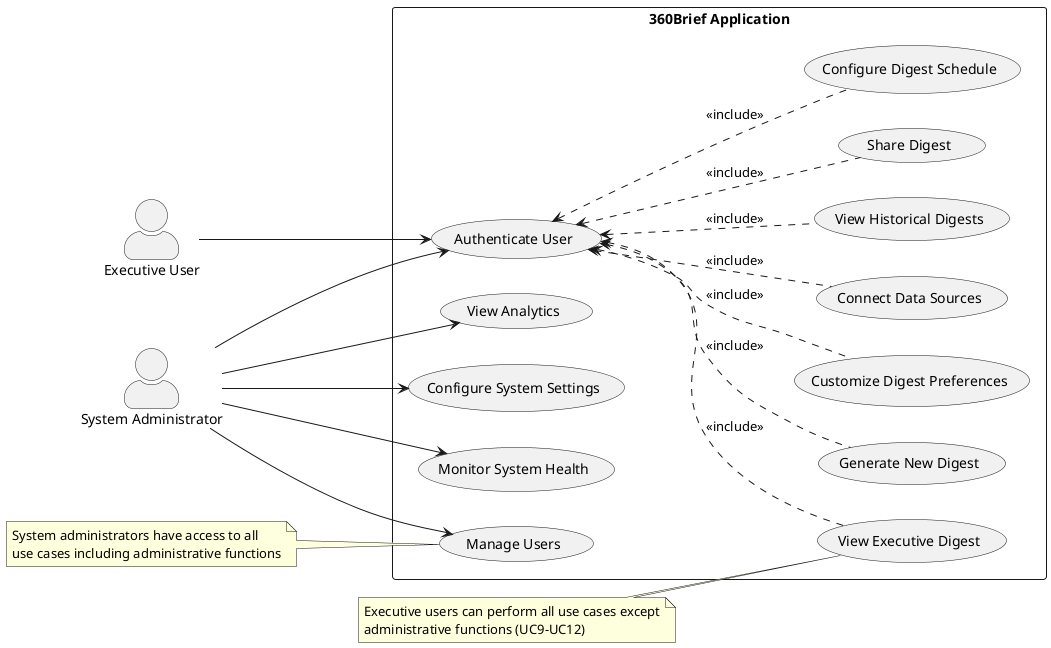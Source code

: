 @startuml 360Brief - Use Case Diagram

left to right direction
skinparam actorStyle awesome

' Define actors
actor "Executive User" as exec
actor "System Administrator" as admin

' Define use cases
rectangle "360Brief Application" {
    usecase "Authenticate User" as UC1
    usecase "View Executive Digest" as UC2
    usecase "Generate New Digest" as UC3
    usecase "Customize Digest Preferences" as UC4
    usecase "Connect Data Sources" as UC5
    usecase "View Historical Digests" as UC6
    usecase "Share Digest" as UC7
    usecase "Configure Digest Schedule" as UC8
    
    usecase "Manage Users" as UC9
    usecase "Monitor System Health" as UC10
    usecase "View Analytics" as UC11
    usecase "Configure System Settings" as UC12
}

' Define relationships
exec --> UC1
UC1 <.. UC2 : <<include>>
UC1 <.. UC3 : <<include>>
UC1 <.. UC4 : <<include>>
UC1 <.. UC5 : <<include>>
UC1 <.. UC6 : <<include>>
UC1 <.. UC7 : <<include>>
UC1 <.. UC8 : <<include>>

admin --> UC1
admin --> UC9
admin --> UC10
admin --> UC11
admin --> UC12

' Add notes
note "Executive users can perform all use cases except\nadministrative functions (UC9-UC12)" as N1
note "System administrators have access to all\nuse cases including administrative functions" as N2
N1 .. UC2
N2 .. UC9

@enduml
